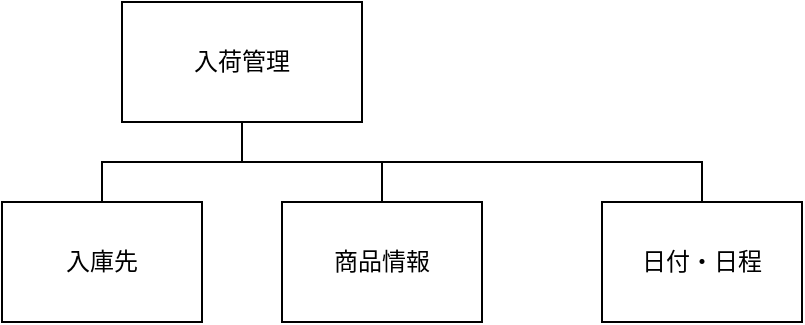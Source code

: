 <mxfile version="12.1.0" pages="1"><diagram id="brmaYSuUtpz43JoOhFJS" name="Page-1"><mxGraphModel dx="538" dy="500" grid="1" gridSize="10" guides="1" tooltips="1" connect="1" arrows="1" fold="1" page="1" pageScale="1" pageWidth="827" pageHeight="1169" math="0" shadow="0"><root><mxCell id="0"/><mxCell id="1" parent="0"/><UserObject label="入荷管理" treeRoot="1" id="NxSUnIjxdqNsWALujQt5-1"><mxCell style="whiteSpace=wrap;html=1;align=center;treeFolding=1;treeMoving=1;container=1;recursiveResize=0;" vertex="1" parent="1"><mxGeometry x="190" y="150" width="120" height="60" as="geometry"/></mxCell></UserObject><mxCell id="NxSUnIjxdqNsWALujQt5-2" value="商品情報" style="whiteSpace=wrap;html=1;align=center;verticalAlign=middle;container=1;recursiveResize=0;treeFolding=1;treeMoving=1;" vertex="1" parent="1"><mxGeometry x="270" y="250" width="100" height="60" as="geometry"/></mxCell><mxCell id="NxSUnIjxdqNsWALujQt5-3" value="" style="edgeStyle=elbowEdgeStyle;elbow=vertical;startArrow=none;endArrow=none;rounded=0;" edge="1" target="NxSUnIjxdqNsWALujQt5-2" parent="1"><mxGeometry relative="1" as="geometry"><mxPoint x="250" y="210" as="sourcePoint"/></mxGeometry></mxCell><mxCell id="NxSUnIjxdqNsWALujQt5-4" value="入庫先" style="whiteSpace=wrap;html=1;align=center;verticalAlign=middle;container=1;recursiveResize=0;treeFolding=1;treeMoving=1;" vertex="1" parent="1"><mxGeometry x="130" y="250" width="100" height="60" as="geometry"/></mxCell><mxCell id="NxSUnIjxdqNsWALujQt5-5" value="" style="edgeStyle=elbowEdgeStyle;elbow=vertical;startArrow=none;endArrow=none;rounded=0;exitX=0.5;exitY=1;exitDx=0;exitDy=0;" edge="1" target="NxSUnIjxdqNsWALujQt5-4" parent="1" source="NxSUnIjxdqNsWALujQt5-1"><mxGeometry relative="1" as="geometry"><mxPoint x="110" y="210" as="sourcePoint"/></mxGeometry></mxCell><mxCell id="NxSUnIjxdqNsWALujQt5-6" value="日付・日程" style="whiteSpace=wrap;html=1;align=center;verticalAlign=middle;container=1;recursiveResize=0;treeFolding=1;treeMoving=1;" vertex="1" parent="1"><mxGeometry x="430" y="250" width="100" height="60" as="geometry"/></mxCell><mxCell id="NxSUnIjxdqNsWALujQt5-7" value="" style="edgeStyle=elbowEdgeStyle;elbow=vertical;startArrow=none;endArrow=none;rounded=0;" edge="1" target="NxSUnIjxdqNsWALujQt5-6" parent="1"><mxGeometry relative="1" as="geometry"><mxPoint x="320" y="230" as="sourcePoint"/><Array as="points"><mxPoint x="400" y="230"/></Array></mxGeometry></mxCell></root></mxGraphModel></diagram></mxfile>